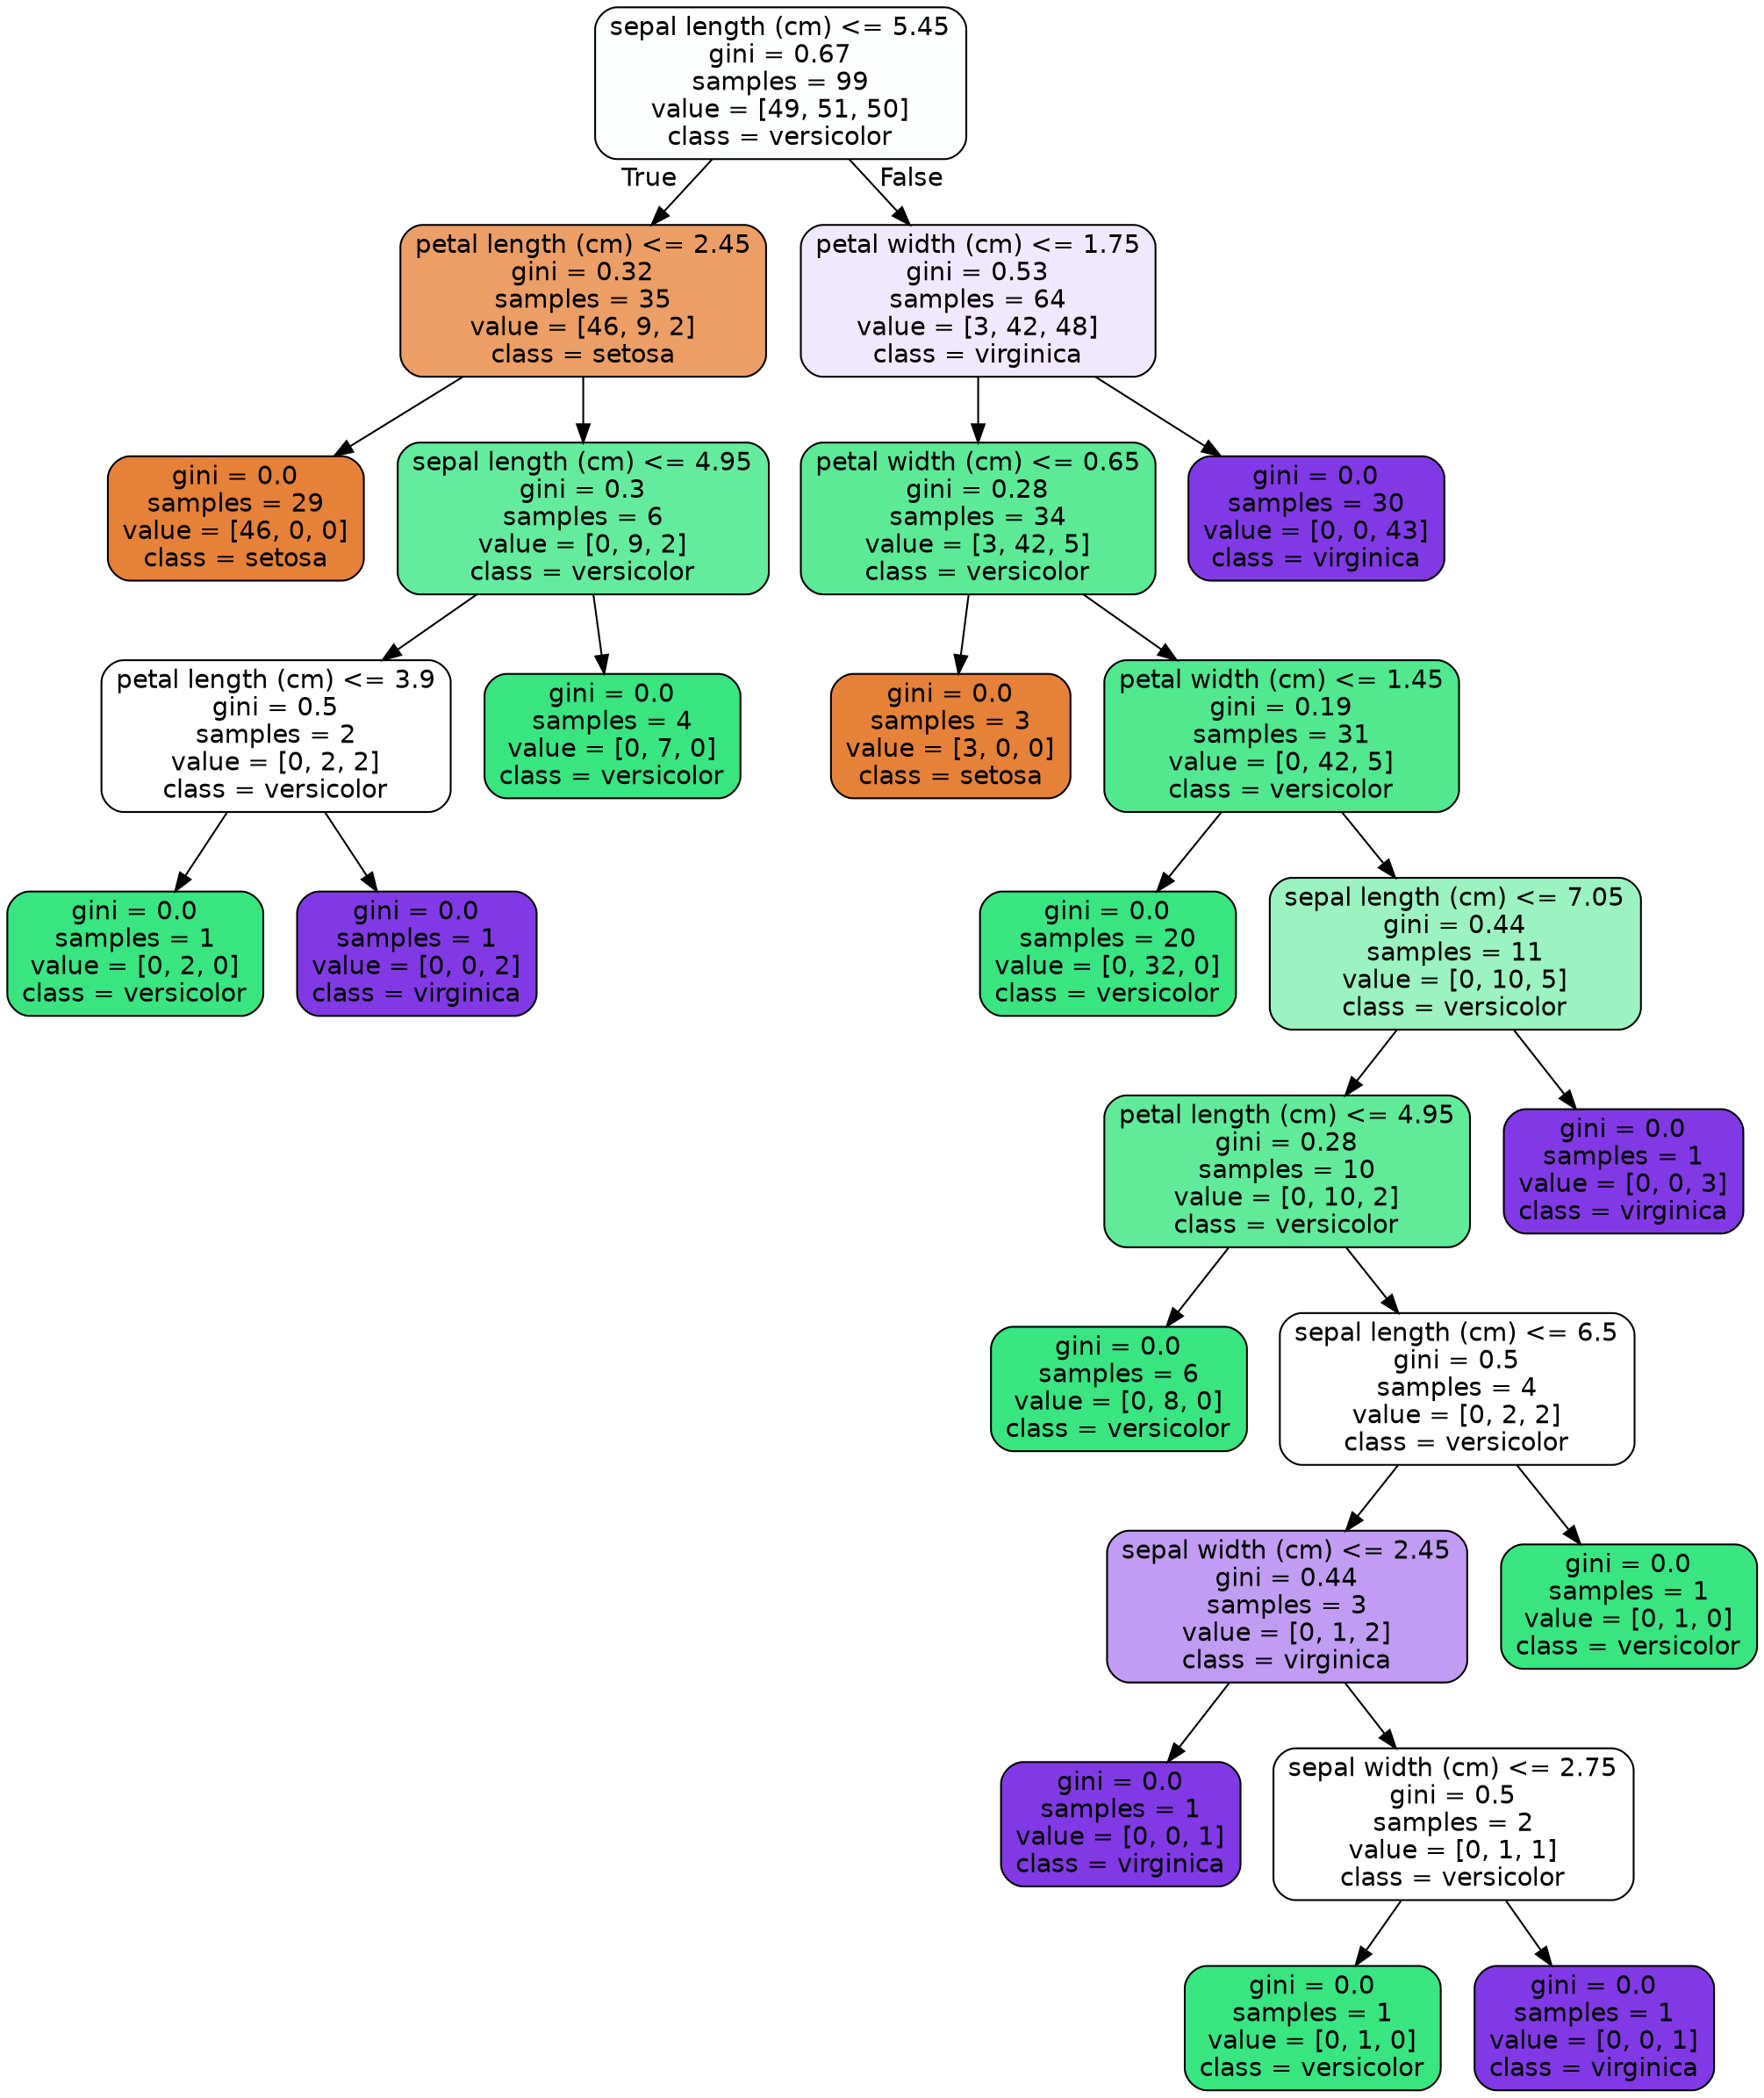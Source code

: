 digraph Tree {
node [shape=box, style="filled, rounded", color="black", fontname="helvetica"] ;
edge [fontname="helvetica"] ;
0 [label="sepal length (cm) <= 5.45\ngini = 0.67\nsamples = 99\nvalue = [49, 51, 50]\nclass = versicolor", fillcolor="#fdfffe"] ;
1 [label="petal length (cm) <= 2.45\ngini = 0.32\nsamples = 35\nvalue = [46, 9, 2]\nclass = setosa", fillcolor="#eb9e66"] ;
0 -> 1 [labeldistance=2.5, labelangle=45, headlabel="True"] ;
2 [label="gini = 0.0\nsamples = 29\nvalue = [46, 0, 0]\nclass = setosa", fillcolor="#e58139"] ;
1 -> 2 ;
3 [label="sepal length (cm) <= 4.95\ngini = 0.3\nsamples = 6\nvalue = [0, 9, 2]\nclass = versicolor", fillcolor="#65eb9d"] ;
1 -> 3 ;
4 [label="petal length (cm) <= 3.9\ngini = 0.5\nsamples = 2\nvalue = [0, 2, 2]\nclass = versicolor", fillcolor="#ffffff"] ;
3 -> 4 ;
5 [label="gini = 0.0\nsamples = 1\nvalue = [0, 2, 0]\nclass = versicolor", fillcolor="#39e581"] ;
4 -> 5 ;
6 [label="gini = 0.0\nsamples = 1\nvalue = [0, 0, 2]\nclass = virginica", fillcolor="#8139e5"] ;
4 -> 6 ;
7 [label="gini = 0.0\nsamples = 4\nvalue = [0, 7, 0]\nclass = versicolor", fillcolor="#39e581"] ;
3 -> 7 ;
8 [label="petal width (cm) <= 1.75\ngini = 0.53\nsamples = 64\nvalue = [3, 42, 48]\nclass = virginica", fillcolor="#f0e8fc"] ;
0 -> 8 [labeldistance=2.5, labelangle=-45, headlabel="False"] ;
9 [label="petal width (cm) <= 0.65\ngini = 0.28\nsamples = 34\nvalue = [3, 42, 5]\nclass = versicolor", fillcolor="#5cea97"] ;
8 -> 9 ;
10 [label="gini = 0.0\nsamples = 3\nvalue = [3, 0, 0]\nclass = setosa", fillcolor="#e58139"] ;
9 -> 10 ;
11 [label="petal width (cm) <= 1.45\ngini = 0.19\nsamples = 31\nvalue = [0, 42, 5]\nclass = versicolor", fillcolor="#51e890"] ;
9 -> 11 ;
12 [label="gini = 0.0\nsamples = 20\nvalue = [0, 32, 0]\nclass = versicolor", fillcolor="#39e581"] ;
11 -> 12 ;
13 [label="sepal length (cm) <= 7.05\ngini = 0.44\nsamples = 11\nvalue = [0, 10, 5]\nclass = versicolor", fillcolor="#9cf2c0"] ;
11 -> 13 ;
14 [label="petal length (cm) <= 4.95\ngini = 0.28\nsamples = 10\nvalue = [0, 10, 2]\nclass = versicolor", fillcolor="#61ea9a"] ;
13 -> 14 ;
15 [label="gini = 0.0\nsamples = 6\nvalue = [0, 8, 0]\nclass = versicolor", fillcolor="#39e581"] ;
14 -> 15 ;
16 [label="sepal length (cm) <= 6.5\ngini = 0.5\nsamples = 4\nvalue = [0, 2, 2]\nclass = versicolor", fillcolor="#ffffff"] ;
14 -> 16 ;
17 [label="sepal width (cm) <= 2.45\ngini = 0.44\nsamples = 3\nvalue = [0, 1, 2]\nclass = virginica", fillcolor="#c09cf2"] ;
16 -> 17 ;
18 [label="gini = 0.0\nsamples = 1\nvalue = [0, 0, 1]\nclass = virginica", fillcolor="#8139e5"] ;
17 -> 18 ;
19 [label="sepal width (cm) <= 2.75\ngini = 0.5\nsamples = 2\nvalue = [0, 1, 1]\nclass = versicolor", fillcolor="#ffffff"] ;
17 -> 19 ;
20 [label="gini = 0.0\nsamples = 1\nvalue = [0, 1, 0]\nclass = versicolor", fillcolor="#39e581"] ;
19 -> 20 ;
21 [label="gini = 0.0\nsamples = 1\nvalue = [0, 0, 1]\nclass = virginica", fillcolor="#8139e5"] ;
19 -> 21 ;
22 [label="gini = 0.0\nsamples = 1\nvalue = [0, 1, 0]\nclass = versicolor", fillcolor="#39e581"] ;
16 -> 22 ;
23 [label="gini = 0.0\nsamples = 1\nvalue = [0, 0, 3]\nclass = virginica", fillcolor="#8139e5"] ;
13 -> 23 ;
24 [label="gini = 0.0\nsamples = 30\nvalue = [0, 0, 43]\nclass = virginica", fillcolor="#8139e5"] ;
8 -> 24 ;
}